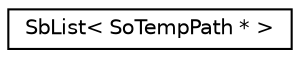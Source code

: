 digraph "Graphical Class Hierarchy"
{
 // LATEX_PDF_SIZE
  edge [fontname="Helvetica",fontsize="10",labelfontname="Helvetica",labelfontsize="10"];
  node [fontname="Helvetica",fontsize="10",shape=record];
  rankdir="LR";
  Node0 [label="SbList\< SoTempPath * \>",height=0.2,width=0.4,color="black", fillcolor="white", style="filled",URL="$classSbList.html",tooltip=" "];
}
